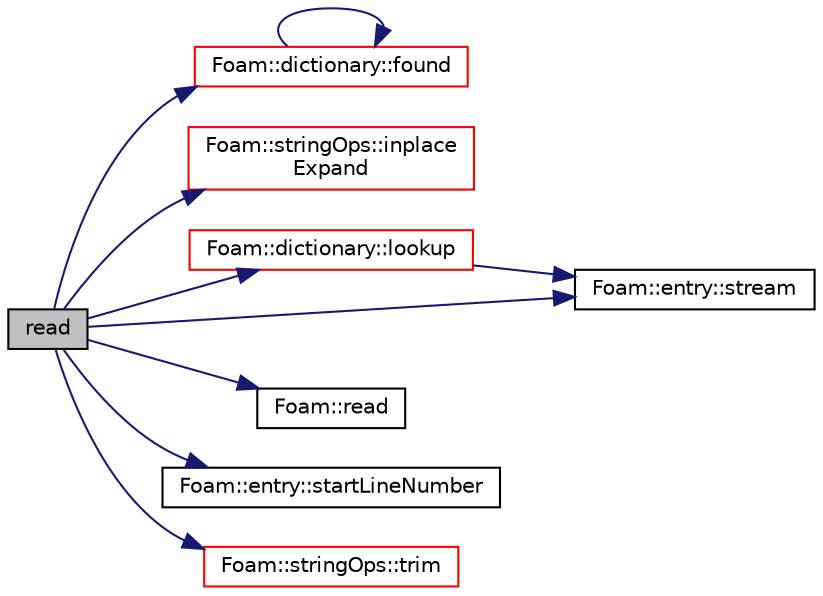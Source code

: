 digraph "read"
{
  bgcolor="transparent";
  edge [fontname="Helvetica",fontsize="10",labelfontname="Helvetica",labelfontsize="10"];
  node [fontname="Helvetica",fontsize="10",shape=record];
  rankdir="LR";
  Node394 [label="read",height=0.2,width=0.4,color="black", fillcolor="grey75", style="filled", fontcolor="black"];
  Node394 -> Node395 [color="midnightblue",fontsize="10",style="solid",fontname="Helvetica"];
  Node395 [label="Foam::dictionary::found",height=0.2,width=0.4,color="red",URL="$a27129.html#adcd3d5d43253006ef145e56b43025d28",tooltip="Search dictionary for given keyword. "];
  Node395 -> Node395 [color="midnightblue",fontsize="10",style="solid",fontname="Helvetica"];
  Node394 -> Node397 [color="midnightblue",fontsize="10",style="solid",fontname="Helvetica"];
  Node397 [label="Foam::stringOps::inplace\lExpand",height=0.2,width=0.4,color="red",URL="$a21898.html#adf940b7b0788929e0e11ea44e7f9c1bb",tooltip="Inplace expand occurences of variables according to the mapping. "];
  Node394 -> Node401 [color="midnightblue",fontsize="10",style="solid",fontname="Helvetica"];
  Node401 [label="Foam::dictionary::lookup",height=0.2,width=0.4,color="red",URL="$a27129.html#a6a0727fa523e48977e27348663def509",tooltip="Find and return an entry data stream. "];
  Node401 -> Node613 [color="midnightblue",fontsize="10",style="solid",fontname="Helvetica"];
  Node613 [label="Foam::entry::stream",height=0.2,width=0.4,color="black",URL="$a27137.html#a3af18be98df6d673e0a40a4e38c350d1",tooltip="Return token stream if this entry is a primitive entry. "];
  Node394 -> Node696 [color="midnightblue",fontsize="10",style="solid",fontname="Helvetica"];
  Node696 [label="Foam::read",height=0.2,width=0.4,color="black",URL="$a21851.html#a18efc6d016047ec7c6d5150d913d8c34"];
  Node394 -> Node697 [color="midnightblue",fontsize="10",style="solid",fontname="Helvetica"];
  Node697 [label="Foam::entry::startLineNumber",height=0.2,width=0.4,color="black",URL="$a27137.html#a6afcf7ec0671b1957daa2b8ac262ff57",tooltip="Return line number of first token in dictionary. "];
  Node394 -> Node613 [color="midnightblue",fontsize="10",style="solid",fontname="Helvetica"];
  Node394 -> Node698 [color="midnightblue",fontsize="10",style="solid",fontname="Helvetica"];
  Node698 [label="Foam::stringOps::trim",height=0.2,width=0.4,color="red",URL="$a21898.html#a49e4bf4709b221cc53a2a86f484d5a87",tooltip="Return string trimmed of leading and trailing whitespace. "];
}
